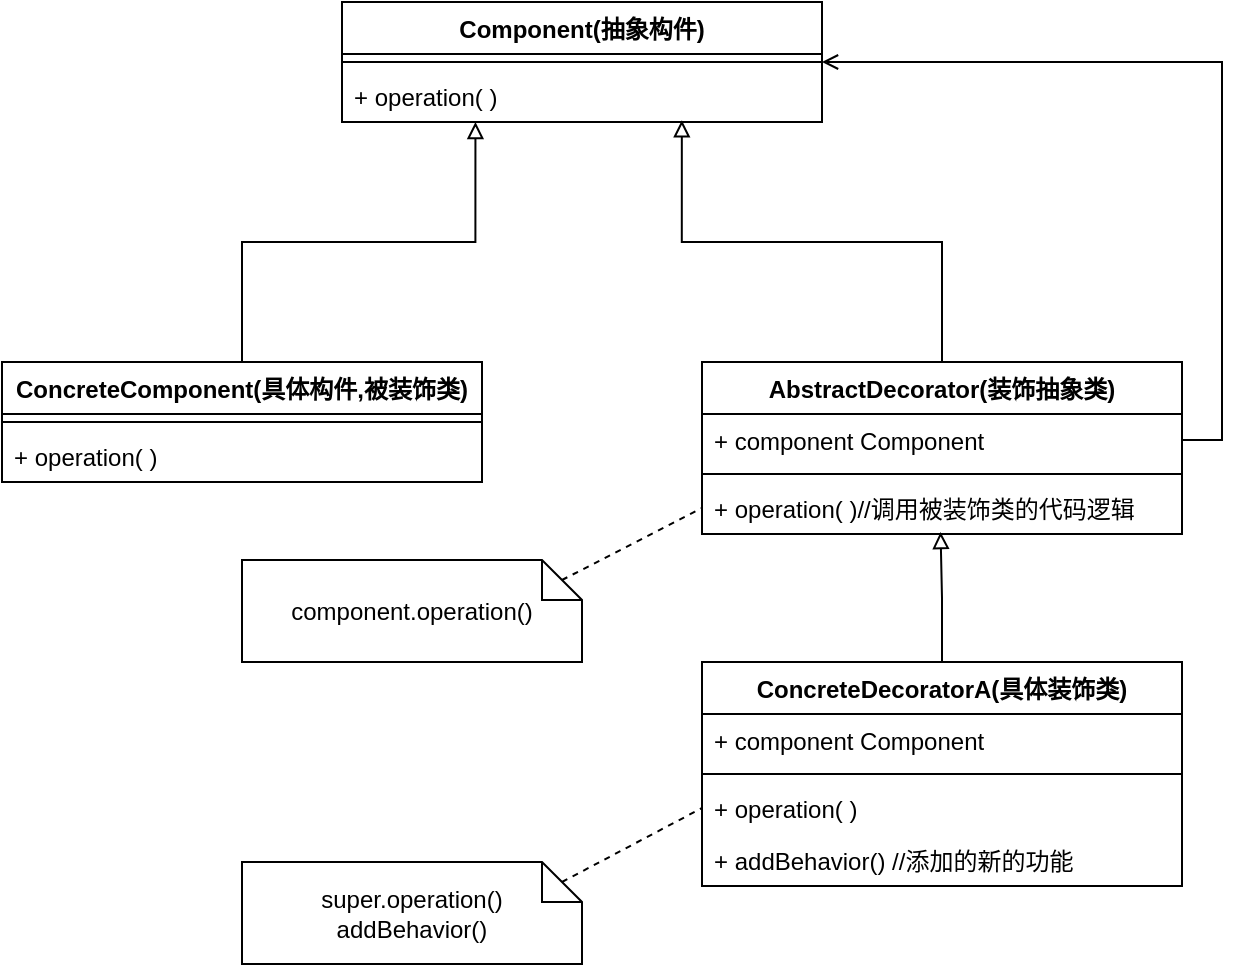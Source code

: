 <mxfile version="15.2.7" type="device"><diagram id="RubDT9kjntXtJpt3WdN0" name="第 1 页"><mxGraphModel dx="1185" dy="685" grid="1" gridSize="10" guides="1" tooltips="1" connect="1" arrows="1" fold="1" page="1" pageScale="1" pageWidth="827" pageHeight="1169" math="0" shadow="0"><root><mxCell id="0"/><mxCell id="1" parent="0"/><mxCell id="oHIFCI5znukEvqA-YyE--1" value="Component(抽象构件)" style="swimlane;fontStyle=1;align=center;verticalAlign=top;childLayout=stackLayout;horizontal=1;startSize=26;horizontalStack=0;resizeParent=1;resizeParentMax=0;resizeLast=0;collapsible=1;marginBottom=0;" vertex="1" parent="1"><mxGeometry x="280" y="40" width="240" height="60" as="geometry"/></mxCell><mxCell id="oHIFCI5znukEvqA-YyE--3" value="" style="line;strokeWidth=1;fillColor=none;align=left;verticalAlign=middle;spacingTop=-1;spacingLeft=3;spacingRight=3;rotatable=0;labelPosition=right;points=[];portConstraint=eastwest;" vertex="1" parent="oHIFCI5znukEvqA-YyE--1"><mxGeometry y="26" width="240" height="8" as="geometry"/></mxCell><mxCell id="oHIFCI5znukEvqA-YyE--4" value="+ operation( )" style="text;strokeColor=none;fillColor=none;align=left;verticalAlign=top;spacingLeft=4;spacingRight=4;overflow=hidden;rotatable=0;points=[[0,0.5],[1,0.5]];portConstraint=eastwest;" vertex="1" parent="oHIFCI5znukEvqA-YyE--1"><mxGeometry y="34" width="240" height="26" as="geometry"/></mxCell><mxCell id="oHIFCI5znukEvqA-YyE--8" style="edgeStyle=orthogonalEdgeStyle;rounded=0;orthogonalLoop=1;jettySize=auto;html=1;exitX=0.5;exitY=0;exitDx=0;exitDy=0;entryX=0.278;entryY=1;entryDx=0;entryDy=0;entryPerimeter=0;endArrow=block;endFill=0;" edge="1" parent="1" source="oHIFCI5znukEvqA-YyE--5" target="oHIFCI5znukEvqA-YyE--4"><mxGeometry relative="1" as="geometry"/></mxCell><mxCell id="oHIFCI5znukEvqA-YyE--5" value="ConcreteComponent(具体构件,被装饰类)" style="swimlane;fontStyle=1;align=center;verticalAlign=top;childLayout=stackLayout;horizontal=1;startSize=26;horizontalStack=0;resizeParent=1;resizeParentMax=0;resizeLast=0;collapsible=1;marginBottom=0;" vertex="1" parent="1"><mxGeometry x="110" y="220" width="240" height="60" as="geometry"/></mxCell><mxCell id="oHIFCI5znukEvqA-YyE--6" value="" style="line;strokeWidth=1;fillColor=none;align=left;verticalAlign=middle;spacingTop=-1;spacingLeft=3;spacingRight=3;rotatable=0;labelPosition=right;points=[];portConstraint=eastwest;" vertex="1" parent="oHIFCI5znukEvqA-YyE--5"><mxGeometry y="26" width="240" height="8" as="geometry"/></mxCell><mxCell id="oHIFCI5znukEvqA-YyE--7" value="+ operation( )" style="text;strokeColor=none;fillColor=none;align=left;verticalAlign=top;spacingLeft=4;spacingRight=4;overflow=hidden;rotatable=0;points=[[0,0.5],[1,0.5]];portConstraint=eastwest;" vertex="1" parent="oHIFCI5znukEvqA-YyE--5"><mxGeometry y="34" width="240" height="26" as="geometry"/></mxCell><mxCell id="oHIFCI5znukEvqA-YyE--12" style="edgeStyle=orthogonalEdgeStyle;rounded=0;orthogonalLoop=1;jettySize=auto;html=1;exitX=0.5;exitY=0;exitDx=0;exitDy=0;entryX=0.708;entryY=0.968;entryDx=0;entryDy=0;entryPerimeter=0;endArrow=block;endFill=0;" edge="1" parent="1" source="oHIFCI5znukEvqA-YyE--9" target="oHIFCI5znukEvqA-YyE--4"><mxGeometry relative="1" as="geometry"/></mxCell><mxCell id="oHIFCI5znukEvqA-YyE--9" value="AbstractDecorator(装饰抽象类)" style="swimlane;fontStyle=1;align=center;verticalAlign=top;childLayout=stackLayout;horizontal=1;startSize=26;horizontalStack=0;resizeParent=1;resizeParentMax=0;resizeLast=0;collapsible=1;marginBottom=0;" vertex="1" parent="1"><mxGeometry x="460" y="220" width="240" height="86" as="geometry"/></mxCell><mxCell id="oHIFCI5znukEvqA-YyE--13" value="+ component Component" style="text;strokeColor=none;fillColor=none;align=left;verticalAlign=top;spacingLeft=4;spacingRight=4;overflow=hidden;rotatable=0;points=[[0,0.5],[1,0.5]];portConstraint=eastwest;" vertex="1" parent="oHIFCI5znukEvqA-YyE--9"><mxGeometry y="26" width="240" height="26" as="geometry"/></mxCell><mxCell id="oHIFCI5znukEvqA-YyE--10" value="" style="line;strokeWidth=1;fillColor=none;align=left;verticalAlign=middle;spacingTop=-1;spacingLeft=3;spacingRight=3;rotatable=0;labelPosition=right;points=[];portConstraint=eastwest;" vertex="1" parent="oHIFCI5znukEvqA-YyE--9"><mxGeometry y="52" width="240" height="8" as="geometry"/></mxCell><mxCell id="oHIFCI5znukEvqA-YyE--11" value="+ operation( )//调用被装饰类的代码逻辑" style="text;strokeColor=none;fillColor=none;align=left;verticalAlign=top;spacingLeft=4;spacingRight=4;overflow=hidden;rotatable=0;points=[[0,0.5],[1,0.5]];portConstraint=eastwest;" vertex="1" parent="oHIFCI5znukEvqA-YyE--9"><mxGeometry y="60" width="240" height="26" as="geometry"/></mxCell><mxCell id="oHIFCI5znukEvqA-YyE--14" style="edgeStyle=orthogonalEdgeStyle;rounded=0;orthogonalLoop=1;jettySize=auto;html=1;exitX=1;exitY=0.5;exitDx=0;exitDy=0;entryX=1;entryY=0.5;entryDx=0;entryDy=0;endArrow=open;endFill=0;" edge="1" parent="1" source="oHIFCI5znukEvqA-YyE--13" target="oHIFCI5znukEvqA-YyE--1"><mxGeometry relative="1" as="geometry"/></mxCell><mxCell id="oHIFCI5znukEvqA-YyE--20" style="edgeStyle=orthogonalEdgeStyle;rounded=0;orthogonalLoop=1;jettySize=auto;html=1;exitX=0.5;exitY=0;exitDx=0;exitDy=0;entryX=0.497;entryY=0.962;entryDx=0;entryDy=0;entryPerimeter=0;endArrow=block;endFill=0;" edge="1" parent="1" source="oHIFCI5znukEvqA-YyE--15" target="oHIFCI5znukEvqA-YyE--11"><mxGeometry relative="1" as="geometry"/></mxCell><mxCell id="oHIFCI5znukEvqA-YyE--15" value="ConcreteDecoratorA(具体装饰类)" style="swimlane;fontStyle=1;align=center;verticalAlign=top;childLayout=stackLayout;horizontal=1;startSize=26;horizontalStack=0;resizeParent=1;resizeParentMax=0;resizeLast=0;collapsible=1;marginBottom=0;" vertex="1" parent="1"><mxGeometry x="460" y="370" width="240" height="112" as="geometry"/></mxCell><mxCell id="oHIFCI5znukEvqA-YyE--16" value="+ component Component" style="text;strokeColor=none;fillColor=none;align=left;verticalAlign=top;spacingLeft=4;spacingRight=4;overflow=hidden;rotatable=0;points=[[0,0.5],[1,0.5]];portConstraint=eastwest;" vertex="1" parent="oHIFCI5znukEvqA-YyE--15"><mxGeometry y="26" width="240" height="26" as="geometry"/></mxCell><mxCell id="oHIFCI5znukEvqA-YyE--17" value="" style="line;strokeWidth=1;fillColor=none;align=left;verticalAlign=middle;spacingTop=-1;spacingLeft=3;spacingRight=3;rotatable=0;labelPosition=right;points=[];portConstraint=eastwest;" vertex="1" parent="oHIFCI5znukEvqA-YyE--15"><mxGeometry y="52" width="240" height="8" as="geometry"/></mxCell><mxCell id="oHIFCI5znukEvqA-YyE--18" value="+ operation( )" style="text;strokeColor=none;fillColor=none;align=left;verticalAlign=top;spacingLeft=4;spacingRight=4;overflow=hidden;rotatable=0;points=[[0,0.5],[1,0.5]];portConstraint=eastwest;" vertex="1" parent="oHIFCI5znukEvqA-YyE--15"><mxGeometry y="60" width="240" height="26" as="geometry"/></mxCell><mxCell id="oHIFCI5znukEvqA-YyE--19" value="+ addBehavior() //添加的新的功能" style="text;strokeColor=none;fillColor=none;align=left;verticalAlign=top;spacingLeft=4;spacingRight=4;overflow=hidden;rotatable=0;points=[[0,0.5],[1,0.5]];portConstraint=eastwest;" vertex="1" parent="oHIFCI5znukEvqA-YyE--15"><mxGeometry y="86" width="240" height="26" as="geometry"/></mxCell><mxCell id="oHIFCI5znukEvqA-YyE--21" value="component.operation()" style="shape=note;size=20;whiteSpace=wrap;html=1;" vertex="1" parent="1"><mxGeometry x="230" y="319" width="170" height="51" as="geometry"/></mxCell><mxCell id="oHIFCI5znukEvqA-YyE--22" value="" style="endArrow=none;html=1;exitX=0;exitY=0;exitDx=160;exitDy=10;exitPerimeter=0;entryX=0;entryY=0.5;entryDx=0;entryDy=0;dashed=1;" edge="1" parent="1" source="oHIFCI5znukEvqA-YyE--21" target="oHIFCI5znukEvqA-YyE--11"><mxGeometry width="50" height="50" relative="1" as="geometry"><mxPoint x="390" y="340" as="sourcePoint"/><mxPoint x="440" y="290" as="targetPoint"/></mxGeometry></mxCell><mxCell id="oHIFCI5znukEvqA-YyE--23" value="super.operation()&lt;br&gt;addBehavior()" style="shape=note;size=20;whiteSpace=wrap;html=1;" vertex="1" parent="1"><mxGeometry x="230" y="470" width="170" height="51" as="geometry"/></mxCell><mxCell id="oHIFCI5znukEvqA-YyE--24" value="" style="endArrow=none;html=1;exitX=0;exitY=0;exitDx=160;exitDy=10;exitPerimeter=0;entryX=0;entryY=0.5;entryDx=0;entryDy=0;dashed=1;" edge="1" parent="1" source="oHIFCI5znukEvqA-YyE--23" target="oHIFCI5znukEvqA-YyE--18"><mxGeometry width="50" height="50" relative="1" as="geometry"><mxPoint x="390" y="518" as="sourcePoint"/><mxPoint x="460" y="482" as="targetPoint"/></mxGeometry></mxCell></root></mxGraphModel></diagram></mxfile>